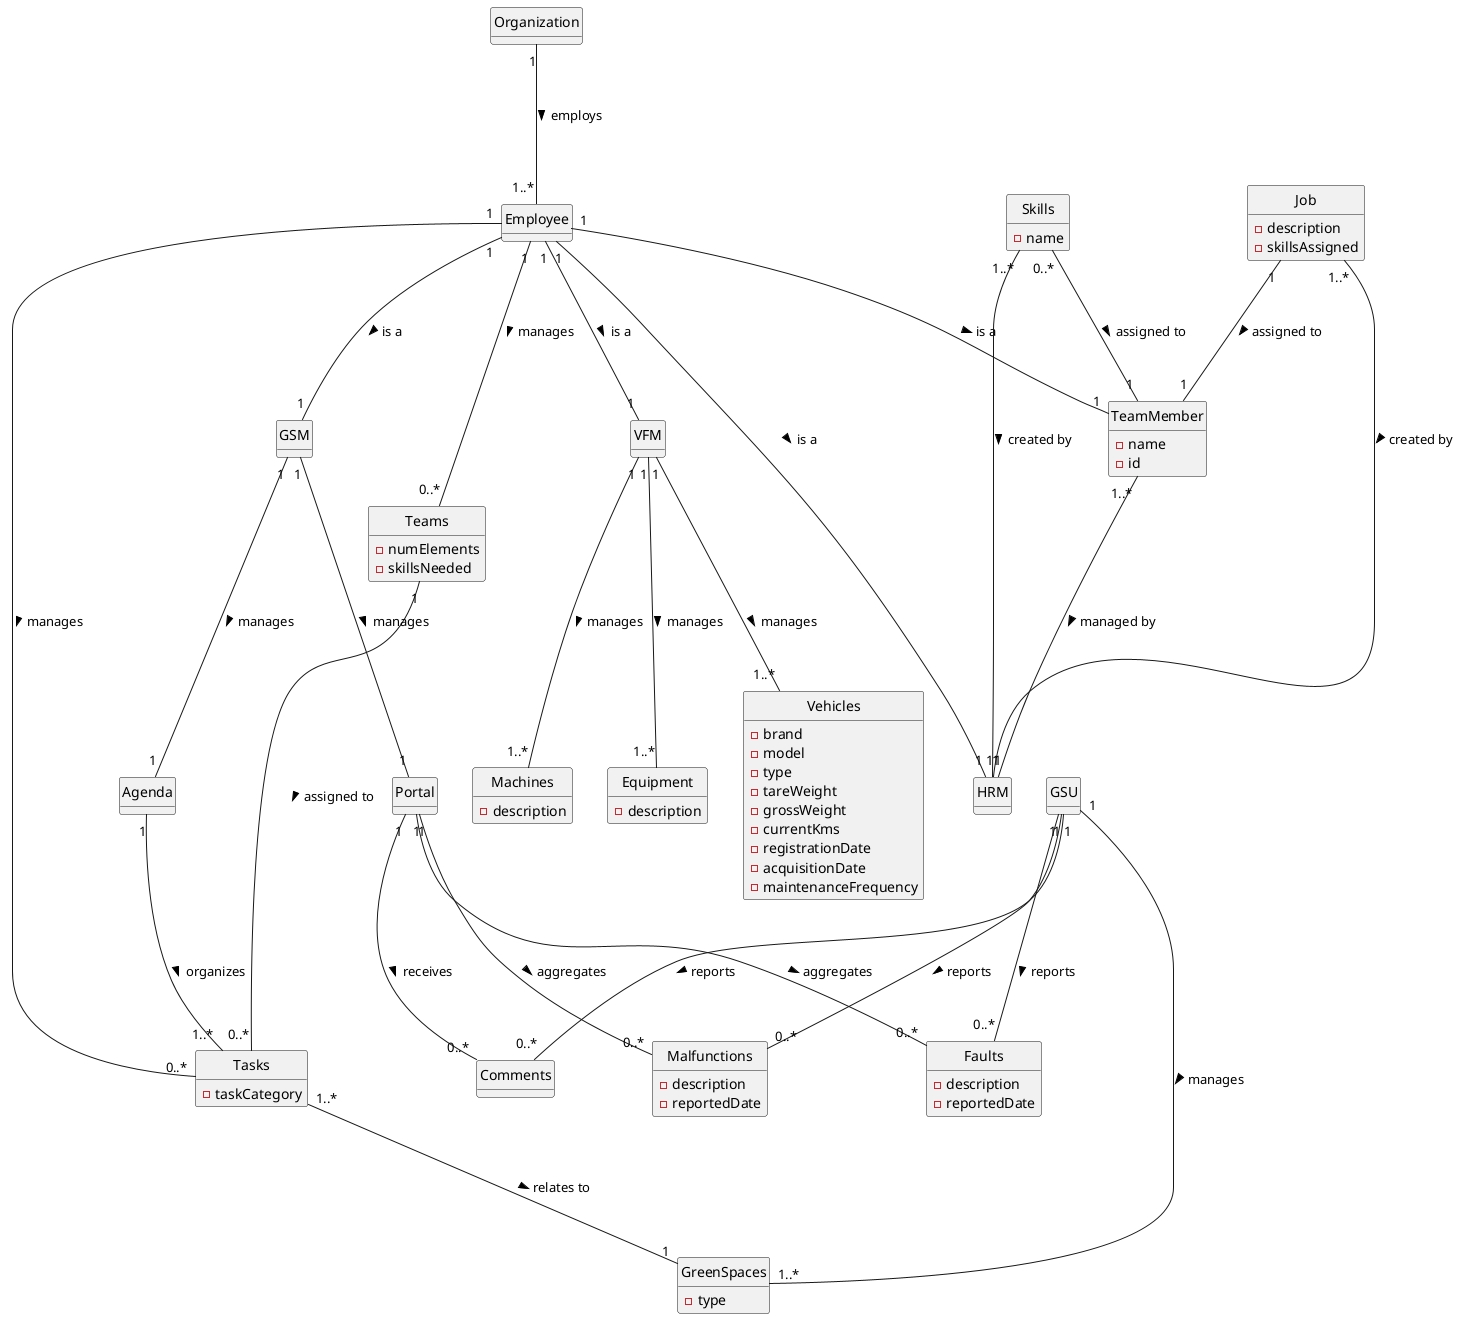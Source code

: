 @startuml

hide methods
hide circle



class Organization {
}

class Employee {
}

class TeamMember {
  - name 
  - id 
}

class HRM {
}

class GSM {
}

class VFM {
}

class Job {
  - description
  - skillsAssigned
}

class Skills {
  - name 
}

class Teams {
  - numElements 
  - skillsNeeded
}

class Tasks {
  - taskCategory 
}

class Agenda {
  
}

class Malfunctions {
  - description 
  - reportedDate 
}

class GreenSpaces {
  - type 
}

class Equipment {
  - description 
}

class Vehicles {
  - brand 
  - model 
  - type 
  - tareWeight 
  - grossWeight 
  - currentKms 
  - registrationDate
  - acquisitionDate 
  - maintenanceFrequency 
}

class Machines {
  - description 
}

class GSU {
}

class Portal {
}

class Faults {
  - description 
  - reportedDate
}

class Comments {
}


Organization "1"---"1..*" Employee : employs >

Employee "1"---"1" TeamMember : is a >
Employee "1"---"0..*" Tasks: manages > 
Employee "1"---"1" HRM : is a >
Employee "1"---"1" GSM : is a >
Employee "1"---"1" VFM : is a >
Employee "1"---"0..*" Teams : manages >

TeamMember "1..*"---"1" HRM : managed by >


Job "1..*"---"1" HRM : created by >
Job "1"---"1" TeamMember: assigned to >
Skills "1..*"---"1" HRM : created by >
Skills "0..*"---"1" TeamMember : assigned to > 


Teams "1"---"0..*" Tasks : assigned to >


GSM "1"---"1" Portal : manages >
GSM "1"---"1" Agenda : manages >


Tasks "1..*"---"1" GreenSpaces : relates to >
Agenda "1"---"1..*" Tasks : organizes >


VFM "1"---"1..*" Vehicles : manages >
VFM "1"---"1..*" Machines : manages >
VFM "1"---"1..*" Equipment : manages >

Portal "1"---"0..*" Malfunctions : aggregates >
Portal "1"--- "0..*" Faults : aggregates >
Portal "1"---"0..*" Comments : receives  >

GSU "1"---"1..*" GreenSpaces : manages >
GSU "1"---"0..*" Malfunctions : reports > 
GSU "1"---"0..*" Faults : reports >
GSU "1"---"0..*" Comments : reports >

@enduml
